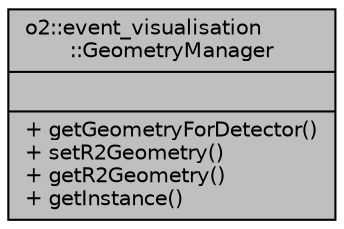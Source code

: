 digraph "o2::event_visualisation::GeometryManager"
{
 // INTERACTIVE_SVG=YES
  bgcolor="transparent";
  edge [fontname="Helvetica",fontsize="10",labelfontname="Helvetica",labelfontsize="10"];
  node [fontname="Helvetica",fontsize="10",shape=record];
  Node1 [label="{o2::event_visualisation\l::GeometryManager\n||+ getGeometryForDetector()\l+ setR2Geometry()\l+ getR2Geometry()\l+ getInstance()\l}",height=0.2,width=0.4,color="black", fillcolor="grey75", style="filled", fontcolor="black"];
}
